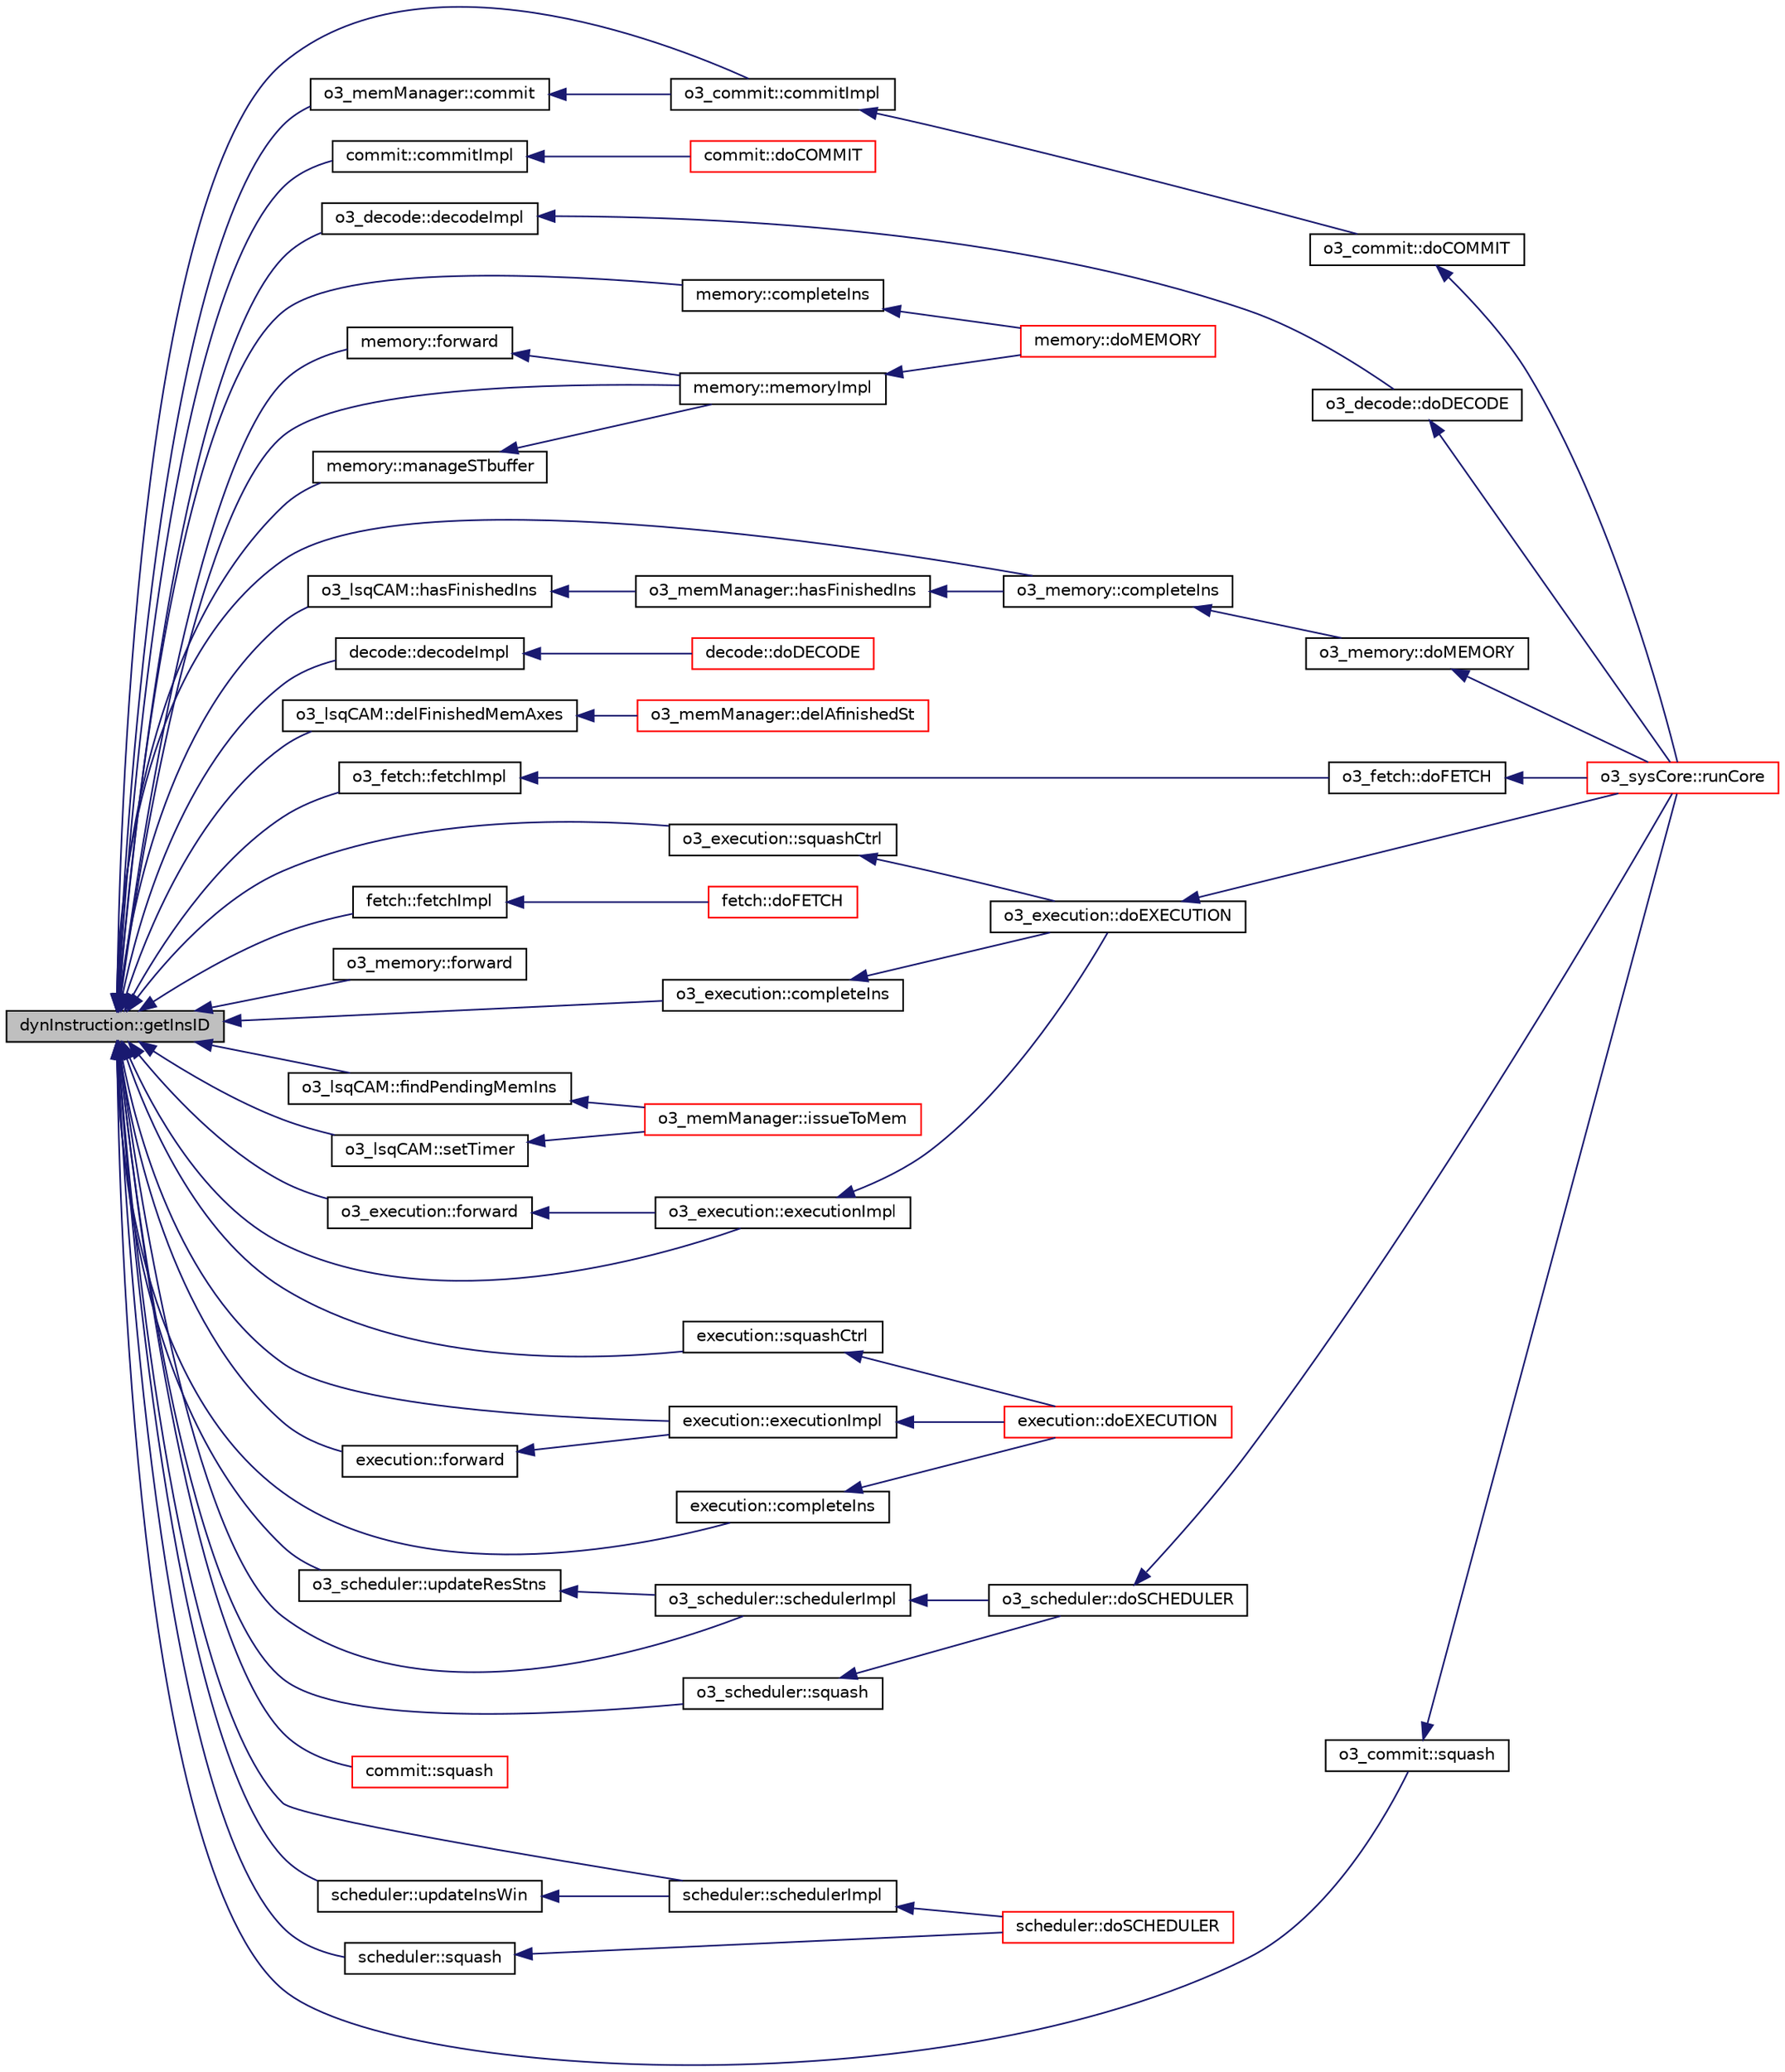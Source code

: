 digraph G
{
  edge [fontname="Helvetica",fontsize="10",labelfontname="Helvetica",labelfontsize="10"];
  node [fontname="Helvetica",fontsize="10",shape=record];
  rankdir=LR;
  Node1 [label="dynInstruction::getInsID",height=0.2,width=0.4,color="black", fillcolor="grey75", style="filled" fontcolor="black"];
  Node1 -> Node2 [dir=back,color="midnightblue",fontsize="10",style="solid",fontname="Helvetica"];
  Node2 [label="o3_memManager::commit",height=0.2,width=0.4,color="black", fillcolor="white", style="filled",URL="$classo3__memManager.html#a3a7d3249d284d0ebb297167b47ad8ce2"];
  Node2 -> Node3 [dir=back,color="midnightblue",fontsize="10",style="solid",fontname="Helvetica"];
  Node3 [label="o3_commit::commitImpl",height=0.2,width=0.4,color="black", fillcolor="white", style="filled",URL="$classo3__commit.html#a87f66e559f7376364630df8b3907e8cd"];
  Node3 -> Node4 [dir=back,color="midnightblue",fontsize="10",style="solid",fontname="Helvetica"];
  Node4 [label="o3_commit::doCOMMIT",height=0.2,width=0.4,color="black", fillcolor="white", style="filled",URL="$classo3__commit.html#a54270cad3a81c7cce6f418517a927b98"];
  Node4 -> Node5 [dir=back,color="midnightblue",fontsize="10",style="solid",fontname="Helvetica"];
  Node5 [label="o3_sysCore::runCore",height=0.2,width=0.4,color="red", fillcolor="white", style="filled",URL="$classo3__sysCore.html#ab97edaa7f8ea74d7315b71d7d03a736c"];
  Node1 -> Node3 [dir=back,color="midnightblue",fontsize="10",style="solid",fontname="Helvetica"];
  Node1 -> Node6 [dir=back,color="midnightblue",fontsize="10",style="solid",fontname="Helvetica"];
  Node6 [label="commit::commitImpl",height=0.2,width=0.4,color="black", fillcolor="white", style="filled",URL="$classcommit.html#a50f823d551a57bbaccde41c32737b737"];
  Node6 -> Node7 [dir=back,color="midnightblue",fontsize="10",style="solid",fontname="Helvetica"];
  Node7 [label="commit::doCOMMIT",height=0.2,width=0.4,color="red", fillcolor="white", style="filled",URL="$classcommit.html#a9eb2bb492ac2b103102be4ef7d018e8b"];
  Node1 -> Node8 [dir=back,color="midnightblue",fontsize="10",style="solid",fontname="Helvetica"];
  Node8 [label="o3_memory::completeIns",height=0.2,width=0.4,color="black", fillcolor="white", style="filled",URL="$classo3__memory.html#acbf1c9b78534fad182e6d2ac3453b98b"];
  Node8 -> Node9 [dir=back,color="midnightblue",fontsize="10",style="solid",fontname="Helvetica"];
  Node9 [label="o3_memory::doMEMORY",height=0.2,width=0.4,color="black", fillcolor="white", style="filled",URL="$classo3__memory.html#a14fb30065edbb1758d0e4c9ac3f92433"];
  Node9 -> Node5 [dir=back,color="midnightblue",fontsize="10",style="solid",fontname="Helvetica"];
  Node1 -> Node10 [dir=back,color="midnightblue",fontsize="10",style="solid",fontname="Helvetica"];
  Node10 [label="memory::completeIns",height=0.2,width=0.4,color="black", fillcolor="white", style="filled",URL="$classmemory.html#a684c9f7770f14ce500c0bb3b2d34cfa5"];
  Node10 -> Node11 [dir=back,color="midnightblue",fontsize="10",style="solid",fontname="Helvetica"];
  Node11 [label="memory::doMEMORY",height=0.2,width=0.4,color="red", fillcolor="white", style="filled",URL="$classmemory.html#ae667b5ac087faff10a52913146d6b627"];
  Node1 -> Node12 [dir=back,color="midnightblue",fontsize="10",style="solid",fontname="Helvetica"];
  Node12 [label="o3_execution::completeIns",height=0.2,width=0.4,color="black", fillcolor="white", style="filled",URL="$classo3__execution.html#ac6ce02086cf32b3554da1397ab35e714"];
  Node12 -> Node13 [dir=back,color="midnightblue",fontsize="10",style="solid",fontname="Helvetica"];
  Node13 [label="o3_execution::doEXECUTION",height=0.2,width=0.4,color="black", fillcolor="white", style="filled",URL="$classo3__execution.html#ad3e4a2e10bfcad9fa8c73b77c3b9fffb"];
  Node13 -> Node5 [dir=back,color="midnightblue",fontsize="10",style="solid",fontname="Helvetica"];
  Node1 -> Node14 [dir=back,color="midnightblue",fontsize="10",style="solid",fontname="Helvetica"];
  Node14 [label="execution::completeIns",height=0.2,width=0.4,color="black", fillcolor="white", style="filled",URL="$classexecution.html#a0c823fb6010268a0da3a706a9452d5e0"];
  Node14 -> Node15 [dir=back,color="midnightblue",fontsize="10",style="solid",fontname="Helvetica"];
  Node15 [label="execution::doEXECUTION",height=0.2,width=0.4,color="red", fillcolor="white", style="filled",URL="$classexecution.html#a972207b1dde6a4bb8731c3fc0908bac6"];
  Node1 -> Node16 [dir=back,color="midnightblue",fontsize="10",style="solid",fontname="Helvetica"];
  Node16 [label="o3_decode::decodeImpl",height=0.2,width=0.4,color="black", fillcolor="white", style="filled",URL="$classo3__decode.html#a4421fc831622c76327f75aa763538a0d"];
  Node16 -> Node17 [dir=back,color="midnightblue",fontsize="10",style="solid",fontname="Helvetica"];
  Node17 [label="o3_decode::doDECODE",height=0.2,width=0.4,color="black", fillcolor="white", style="filled",URL="$classo3__decode.html#a15bf9466b893eb943e0bf245fb6513fa"];
  Node17 -> Node5 [dir=back,color="midnightblue",fontsize="10",style="solid",fontname="Helvetica"];
  Node1 -> Node18 [dir=back,color="midnightblue",fontsize="10",style="solid",fontname="Helvetica"];
  Node18 [label="decode::decodeImpl",height=0.2,width=0.4,color="black", fillcolor="white", style="filled",URL="$classdecode.html#a4971894a17f1aca1f8a562774949dd1e"];
  Node18 -> Node19 [dir=back,color="midnightblue",fontsize="10",style="solid",fontname="Helvetica"];
  Node19 [label="decode::doDECODE",height=0.2,width=0.4,color="red", fillcolor="white", style="filled",URL="$classdecode.html#a387fdd64ecb79472fad23d4190b80516"];
  Node1 -> Node20 [dir=back,color="midnightblue",fontsize="10",style="solid",fontname="Helvetica"];
  Node20 [label="o3_lsqCAM::delFinishedMemAxes",height=0.2,width=0.4,color="black", fillcolor="white", style="filled",URL="$classo3__lsqCAM.html#a2aa5dc2ccb76d85e0c8df59a8dfe47f2"];
  Node20 -> Node21 [dir=back,color="midnightblue",fontsize="10",style="solid",fontname="Helvetica"];
  Node21 [label="o3_memManager::delAfinishedSt",height=0.2,width=0.4,color="red", fillcolor="white", style="filled",URL="$classo3__memManager.html#ac7d368eb5062860954125ce0fbd3c3b9"];
  Node1 -> Node22 [dir=back,color="midnightblue",fontsize="10",style="solid",fontname="Helvetica"];
  Node22 [label="o3_execution::executionImpl",height=0.2,width=0.4,color="black", fillcolor="white", style="filled",URL="$classo3__execution.html#a2565c18ef20ce1e0ff72f5399831075a"];
  Node22 -> Node13 [dir=back,color="midnightblue",fontsize="10",style="solid",fontname="Helvetica"];
  Node1 -> Node23 [dir=back,color="midnightblue",fontsize="10",style="solid",fontname="Helvetica"];
  Node23 [label="execution::executionImpl",height=0.2,width=0.4,color="black", fillcolor="white", style="filled",URL="$classexecution.html#adc2d24703f3425df6107514535fea88b"];
  Node23 -> Node15 [dir=back,color="midnightblue",fontsize="10",style="solid",fontname="Helvetica"];
  Node1 -> Node24 [dir=back,color="midnightblue",fontsize="10",style="solid",fontname="Helvetica"];
  Node24 [label="o3_fetch::fetchImpl",height=0.2,width=0.4,color="black", fillcolor="white", style="filled",URL="$classo3__fetch.html#a87124ad19a418d931aff507eaacfb60f"];
  Node24 -> Node25 [dir=back,color="midnightblue",fontsize="10",style="solid",fontname="Helvetica"];
  Node25 [label="o3_fetch::doFETCH",height=0.2,width=0.4,color="black", fillcolor="white", style="filled",URL="$classo3__fetch.html#a504eff13df91f086a8db237a6b98c9e7"];
  Node25 -> Node5 [dir=back,color="midnightblue",fontsize="10",style="solid",fontname="Helvetica"];
  Node1 -> Node26 [dir=back,color="midnightblue",fontsize="10",style="solid",fontname="Helvetica"];
  Node26 [label="fetch::fetchImpl",height=0.2,width=0.4,color="black", fillcolor="white", style="filled",URL="$classfetch.html#af1aaa5a5c78172ec27dae140c7dc3ab3"];
  Node26 -> Node27 [dir=back,color="midnightblue",fontsize="10",style="solid",fontname="Helvetica"];
  Node27 [label="fetch::doFETCH",height=0.2,width=0.4,color="red", fillcolor="white", style="filled",URL="$classfetch.html#abe2124748be0ac8b2e2b516203f9b194"];
  Node1 -> Node28 [dir=back,color="midnightblue",fontsize="10",style="solid",fontname="Helvetica"];
  Node28 [label="o3_lsqCAM::findPendingMemIns",height=0.2,width=0.4,color="black", fillcolor="white", style="filled",URL="$classo3__lsqCAM.html#a7db68789c8d9af13bbc9ec485b4972bc"];
  Node28 -> Node29 [dir=back,color="midnightblue",fontsize="10",style="solid",fontname="Helvetica"];
  Node29 [label="o3_memManager::issueToMem",height=0.2,width=0.4,color="red", fillcolor="white", style="filled",URL="$classo3__memManager.html#a9e44a6173a6b099fa6e7644960aac5cf"];
  Node1 -> Node30 [dir=back,color="midnightblue",fontsize="10",style="solid",fontname="Helvetica"];
  Node30 [label="o3_memory::forward",height=0.2,width=0.4,color="black", fillcolor="white", style="filled",URL="$classo3__memory.html#a755d83e89f2fc0d95db93d688c40b9a4"];
  Node1 -> Node31 [dir=back,color="midnightblue",fontsize="10",style="solid",fontname="Helvetica"];
  Node31 [label="memory::forward",height=0.2,width=0.4,color="black", fillcolor="white", style="filled",URL="$classmemory.html#a7b6cc36f06ee64246e6dfbda76a3cf34"];
  Node31 -> Node32 [dir=back,color="midnightblue",fontsize="10",style="solid",fontname="Helvetica"];
  Node32 [label="memory::memoryImpl",height=0.2,width=0.4,color="black", fillcolor="white", style="filled",URL="$classmemory.html#a3c2b4025c057acb762cc6630f324d3dc"];
  Node32 -> Node11 [dir=back,color="midnightblue",fontsize="10",style="solid",fontname="Helvetica"];
  Node1 -> Node33 [dir=back,color="midnightblue",fontsize="10",style="solid",fontname="Helvetica"];
  Node33 [label="o3_execution::forward",height=0.2,width=0.4,color="black", fillcolor="white", style="filled",URL="$classo3__execution.html#ae721d2652e94e7f38d74707ecde6c12e"];
  Node33 -> Node22 [dir=back,color="midnightblue",fontsize="10",style="solid",fontname="Helvetica"];
  Node1 -> Node34 [dir=back,color="midnightblue",fontsize="10",style="solid",fontname="Helvetica"];
  Node34 [label="execution::forward",height=0.2,width=0.4,color="black", fillcolor="white", style="filled",URL="$classexecution.html#a9271c55da8555444f0882c9027ab68a0"];
  Node34 -> Node23 [dir=back,color="midnightblue",fontsize="10",style="solid",fontname="Helvetica"];
  Node1 -> Node35 [dir=back,color="midnightblue",fontsize="10",style="solid",fontname="Helvetica"];
  Node35 [label="o3_lsqCAM::hasFinishedIns",height=0.2,width=0.4,color="black", fillcolor="white", style="filled",URL="$classo3__lsqCAM.html#aad5ca9d9f84c657635d39de62e1ec32a"];
  Node35 -> Node36 [dir=back,color="midnightblue",fontsize="10",style="solid",fontname="Helvetica"];
  Node36 [label="o3_memManager::hasFinishedIns",height=0.2,width=0.4,color="black", fillcolor="white", style="filled",URL="$classo3__memManager.html#abf1656aba29cd17f3c223f0c2ee9ba16"];
  Node36 -> Node8 [dir=back,color="midnightblue",fontsize="10",style="solid",fontname="Helvetica"];
  Node1 -> Node37 [dir=back,color="midnightblue",fontsize="10",style="solid",fontname="Helvetica"];
  Node37 [label="memory::manageSTbuffer",height=0.2,width=0.4,color="black", fillcolor="white", style="filled",URL="$classmemory.html#a43b452151bf034cd654a711b21078097"];
  Node37 -> Node32 [dir=back,color="midnightblue",fontsize="10",style="solid",fontname="Helvetica"];
  Node1 -> Node32 [dir=back,color="midnightblue",fontsize="10",style="solid",fontname="Helvetica"];
  Node1 -> Node38 [dir=back,color="midnightblue",fontsize="10",style="solid",fontname="Helvetica"];
  Node38 [label="o3_scheduler::schedulerImpl",height=0.2,width=0.4,color="black", fillcolor="white", style="filled",URL="$classo3__scheduler.html#ade8fe27e00ac0430122634af01c0639c"];
  Node38 -> Node39 [dir=back,color="midnightblue",fontsize="10",style="solid",fontname="Helvetica"];
  Node39 [label="o3_scheduler::doSCHEDULER",height=0.2,width=0.4,color="black", fillcolor="white", style="filled",URL="$classo3__scheduler.html#a336443d7d6e8f6b892c7c71b97099e40"];
  Node39 -> Node5 [dir=back,color="midnightblue",fontsize="10",style="solid",fontname="Helvetica"];
  Node1 -> Node40 [dir=back,color="midnightblue",fontsize="10",style="solid",fontname="Helvetica"];
  Node40 [label="scheduler::schedulerImpl",height=0.2,width=0.4,color="black", fillcolor="white", style="filled",URL="$classscheduler.html#a22fd96ca05e81346965e87c0e46b9cca"];
  Node40 -> Node41 [dir=back,color="midnightblue",fontsize="10",style="solid",fontname="Helvetica"];
  Node41 [label="scheduler::doSCHEDULER",height=0.2,width=0.4,color="red", fillcolor="white", style="filled",URL="$classscheduler.html#a3253fffac337ef94b41e8dcef59dbd74"];
  Node1 -> Node42 [dir=back,color="midnightblue",fontsize="10",style="solid",fontname="Helvetica"];
  Node42 [label="o3_lsqCAM::setTimer",height=0.2,width=0.4,color="black", fillcolor="white", style="filled",URL="$classo3__lsqCAM.html#a12159149dc0b13cda6edfb1213ce6197"];
  Node42 -> Node29 [dir=back,color="midnightblue",fontsize="10",style="solid",fontname="Helvetica"];
  Node1 -> Node43 [dir=back,color="midnightblue",fontsize="10",style="solid",fontname="Helvetica"];
  Node43 [label="o3_scheduler::squash",height=0.2,width=0.4,color="black", fillcolor="white", style="filled",URL="$classo3__scheduler.html#a53e17bdeda48c023a7f24e6871eeed4c"];
  Node43 -> Node39 [dir=back,color="midnightblue",fontsize="10",style="solid",fontname="Helvetica"];
  Node1 -> Node44 [dir=back,color="midnightblue",fontsize="10",style="solid",fontname="Helvetica"];
  Node44 [label="scheduler::squash",height=0.2,width=0.4,color="black", fillcolor="white", style="filled",URL="$classscheduler.html#aa2248008ac06d971f08807593b9a09c2"];
  Node44 -> Node41 [dir=back,color="midnightblue",fontsize="10",style="solid",fontname="Helvetica"];
  Node1 -> Node45 [dir=back,color="midnightblue",fontsize="10",style="solid",fontname="Helvetica"];
  Node45 [label="o3_commit::squash",height=0.2,width=0.4,color="black", fillcolor="white", style="filled",URL="$classo3__commit.html#a12cc9b965c48bdf58ede84426c78287b"];
  Node45 -> Node5 [dir=back,color="midnightblue",fontsize="10",style="solid",fontname="Helvetica"];
  Node1 -> Node46 [dir=back,color="midnightblue",fontsize="10",style="solid",fontname="Helvetica"];
  Node46 [label="commit::squash",height=0.2,width=0.4,color="red", fillcolor="white", style="filled",URL="$classcommit.html#afb05caa27f671bb59e3462e161c2c2f1"];
  Node1 -> Node47 [dir=back,color="midnightblue",fontsize="10",style="solid",fontname="Helvetica"];
  Node47 [label="o3_execution::squashCtrl",height=0.2,width=0.4,color="black", fillcolor="white", style="filled",URL="$classo3__execution.html#a590c0557a738cccb6ef7d8234743aa6f"];
  Node47 -> Node13 [dir=back,color="midnightblue",fontsize="10",style="solid",fontname="Helvetica"];
  Node1 -> Node48 [dir=back,color="midnightblue",fontsize="10",style="solid",fontname="Helvetica"];
  Node48 [label="execution::squashCtrl",height=0.2,width=0.4,color="black", fillcolor="white", style="filled",URL="$classexecution.html#a3e12895813ee78b1a7d2d10894db1204"];
  Node48 -> Node15 [dir=back,color="midnightblue",fontsize="10",style="solid",fontname="Helvetica"];
  Node1 -> Node49 [dir=back,color="midnightblue",fontsize="10",style="solid",fontname="Helvetica"];
  Node49 [label="scheduler::updateInsWin",height=0.2,width=0.4,color="black", fillcolor="white", style="filled",URL="$classscheduler.html#a16ab416645e159625f83cf53bfa408cc"];
  Node49 -> Node40 [dir=back,color="midnightblue",fontsize="10",style="solid",fontname="Helvetica"];
  Node1 -> Node50 [dir=back,color="midnightblue",fontsize="10",style="solid",fontname="Helvetica"];
  Node50 [label="o3_scheduler::updateResStns",height=0.2,width=0.4,color="black", fillcolor="white", style="filled",URL="$classo3__scheduler.html#a3eaa3373cbbd123523a9cbf4d7326692"];
  Node50 -> Node38 [dir=back,color="midnightblue",fontsize="10",style="solid",fontname="Helvetica"];
}
